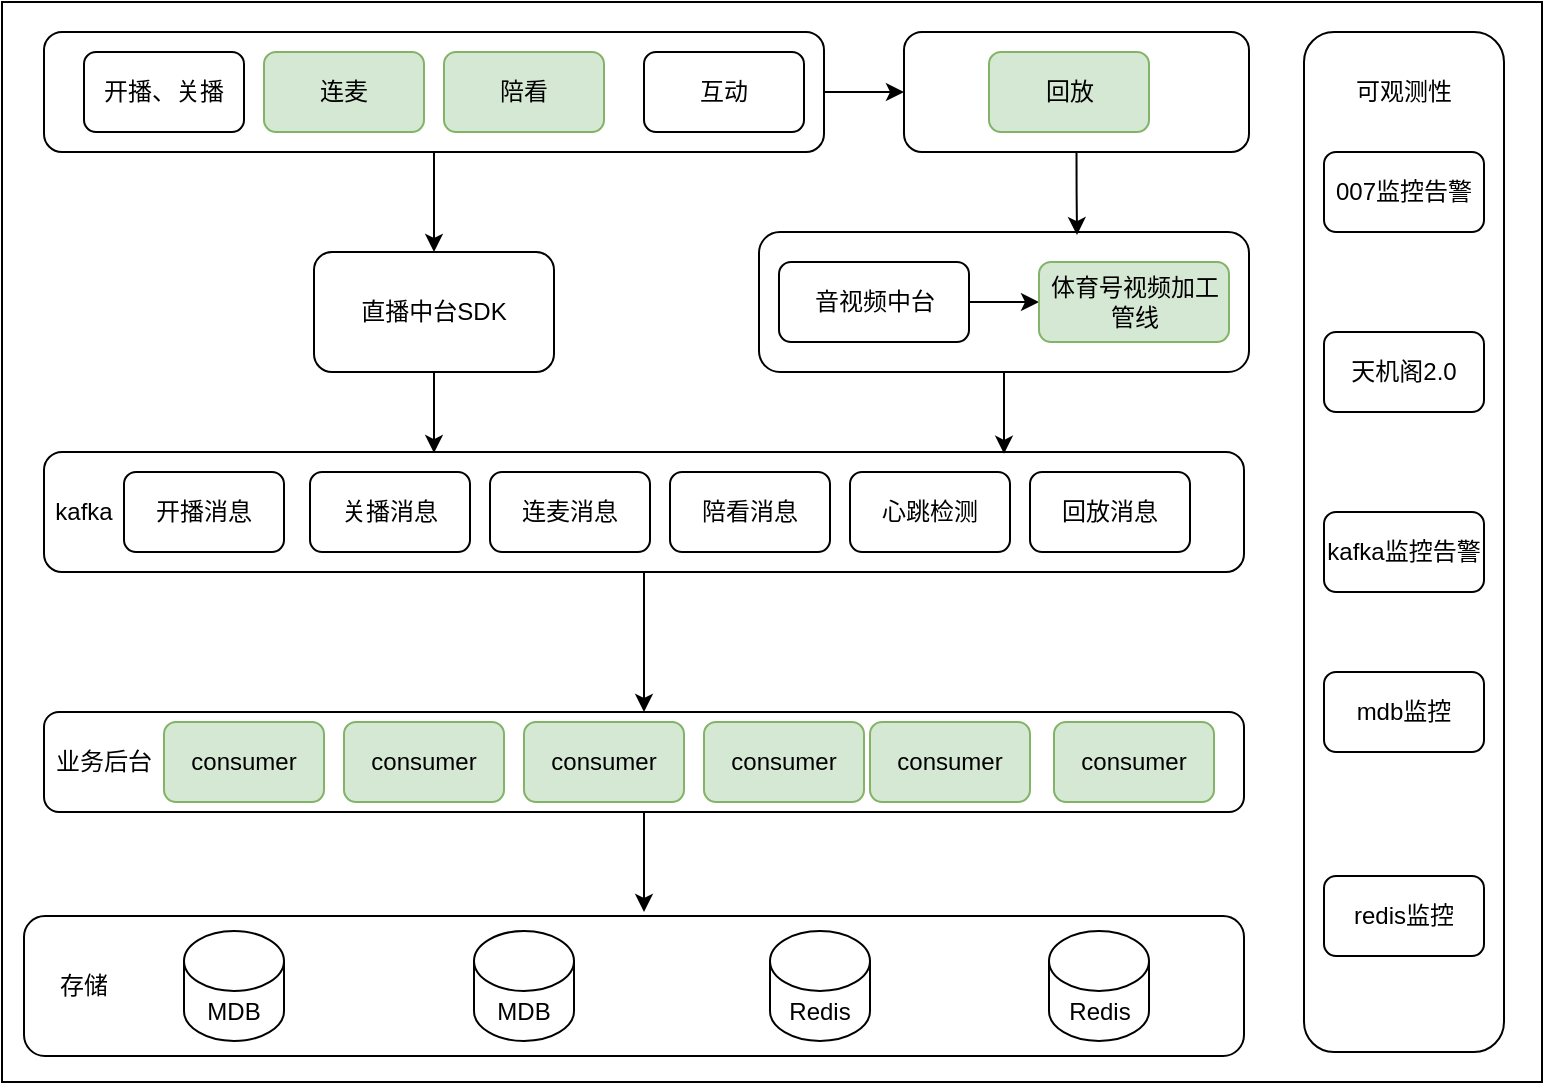 <mxfile version="20.1.1" type="github">
  <diagram id="S06ZDXa4kvDIrcSH82mr" name="Page-1">
    <mxGraphModel dx="1379" dy="809" grid="1" gridSize="10" guides="1" tooltips="1" connect="1" arrows="1" fold="1" page="1" pageScale="1" pageWidth="827" pageHeight="1169" math="0" shadow="0">
      <root>
        <mxCell id="0" />
        <mxCell id="1" parent="0" />
        <mxCell id="aBAsnAVBd_ozb9G8srjK-80" value="" style="rounded=0;whiteSpace=wrap;html=1;" vertex="1" parent="1">
          <mxGeometry x="29" y="15" width="770" height="540" as="geometry" />
        </mxCell>
        <mxCell id="aBAsnAVBd_ozb9G8srjK-47" style="edgeStyle=orthogonalEdgeStyle;rounded=0;orthogonalLoop=1;jettySize=auto;html=1;exitX=0.5;exitY=1;exitDx=0;exitDy=0;entryX=0.325;entryY=0.009;entryDx=0;entryDy=0;entryPerimeter=0;" edge="1" parent="1" source="aBAsnAVBd_ozb9G8srjK-2" target="aBAsnAVBd_ozb9G8srjK-13">
          <mxGeometry relative="1" as="geometry" />
        </mxCell>
        <mxCell id="aBAsnAVBd_ozb9G8srjK-2" value="直播中台SDK" style="rounded=1;whiteSpace=wrap;html=1;" vertex="1" parent="1">
          <mxGeometry x="185" y="140" width="120" height="60" as="geometry" />
        </mxCell>
        <mxCell id="aBAsnAVBd_ozb9G8srjK-9" style="edgeStyle=orthogonalEdgeStyle;rounded=0;orthogonalLoop=1;jettySize=auto;html=1;exitX=0.5;exitY=1;exitDx=0;exitDy=0;entryX=0.5;entryY=0;entryDx=0;entryDy=0;" edge="1" parent="1" source="aBAsnAVBd_ozb9G8srjK-3" target="aBAsnAVBd_ozb9G8srjK-2">
          <mxGeometry relative="1" as="geometry" />
        </mxCell>
        <mxCell id="aBAsnAVBd_ozb9G8srjK-43" style="edgeStyle=orthogonalEdgeStyle;rounded=0;orthogonalLoop=1;jettySize=auto;html=1;exitX=1;exitY=0.5;exitDx=0;exitDy=0;entryX=0;entryY=0.5;entryDx=0;entryDy=0;" edge="1" parent="1" source="aBAsnAVBd_ozb9G8srjK-3" target="aBAsnAVBd_ozb9G8srjK-41">
          <mxGeometry relative="1" as="geometry" />
        </mxCell>
        <mxCell id="aBAsnAVBd_ozb9G8srjK-3" value="" style="rounded=1;whiteSpace=wrap;html=1;" vertex="1" parent="1">
          <mxGeometry x="50" y="30" width="390" height="60" as="geometry" />
        </mxCell>
        <mxCell id="aBAsnAVBd_ozb9G8srjK-4" value="开播、关播" style="rounded=1;whiteSpace=wrap;html=1;" vertex="1" parent="1">
          <mxGeometry x="70" y="40" width="80" height="40" as="geometry" />
        </mxCell>
        <mxCell id="aBAsnAVBd_ozb9G8srjK-5" value="连麦" style="rounded=1;whiteSpace=wrap;html=1;fillColor=#d5e8d4;strokeColor=#82b366;" vertex="1" parent="1">
          <mxGeometry x="160" y="40" width="80" height="40" as="geometry" />
        </mxCell>
        <mxCell id="aBAsnAVBd_ozb9G8srjK-6" value="陪看" style="rounded=1;whiteSpace=wrap;html=1;fillColor=#d5e8d4;strokeColor=#82b366;" vertex="1" parent="1">
          <mxGeometry x="250" y="40" width="80" height="40" as="geometry" />
        </mxCell>
        <mxCell id="aBAsnAVBd_ozb9G8srjK-7" value="互动" style="rounded=1;whiteSpace=wrap;html=1;" vertex="1" parent="1">
          <mxGeometry x="350" y="40" width="80" height="40" as="geometry" />
        </mxCell>
        <mxCell id="aBAsnAVBd_ozb9G8srjK-67" style="edgeStyle=orthogonalEdgeStyle;rounded=0;orthogonalLoop=1;jettySize=auto;html=1;exitX=0.5;exitY=1;exitDx=0;exitDy=0;entryX=0.5;entryY=0;entryDx=0;entryDy=0;" edge="1" parent="1" source="aBAsnAVBd_ozb9G8srjK-13" target="aBAsnAVBd_ozb9G8srjK-18">
          <mxGeometry relative="1" as="geometry" />
        </mxCell>
        <mxCell id="aBAsnAVBd_ozb9G8srjK-13" value="" style="rounded=1;whiteSpace=wrap;html=1;" vertex="1" parent="1">
          <mxGeometry x="50" y="240" width="600" height="60" as="geometry" />
        </mxCell>
        <mxCell id="aBAsnAVBd_ozb9G8srjK-68" style="edgeStyle=orthogonalEdgeStyle;rounded=0;orthogonalLoop=1;jettySize=auto;html=1;exitX=0.5;exitY=1;exitDx=0;exitDy=0;" edge="1" parent="1" source="aBAsnAVBd_ozb9G8srjK-18">
          <mxGeometry relative="1" as="geometry">
            <mxPoint x="350" y="470" as="targetPoint" />
          </mxGeometry>
        </mxCell>
        <mxCell id="aBAsnAVBd_ozb9G8srjK-18" value="" style="rounded=1;whiteSpace=wrap;html=1;" vertex="1" parent="1">
          <mxGeometry x="50" y="370" width="600" height="50" as="geometry" />
        </mxCell>
        <mxCell id="aBAsnAVBd_ozb9G8srjK-20" value="" style="rounded=1;whiteSpace=wrap;html=1;" vertex="1" parent="1">
          <mxGeometry x="40" y="472" width="610" height="70" as="geometry" />
        </mxCell>
        <mxCell id="aBAsnAVBd_ozb9G8srjK-23" value="MDB" style="shape=cylinder3;whiteSpace=wrap;html=1;boundedLbl=1;backgroundOutline=1;size=15;" vertex="1" parent="1">
          <mxGeometry x="120" y="479.5" width="50" height="55" as="geometry" />
        </mxCell>
        <mxCell id="aBAsnAVBd_ozb9G8srjK-24" value="Redis" style="shape=cylinder3;whiteSpace=wrap;html=1;boundedLbl=1;backgroundOutline=1;size=15;" vertex="1" parent="1">
          <mxGeometry x="552.5" y="479.5" width="50" height="55" as="geometry" />
        </mxCell>
        <mxCell id="aBAsnAVBd_ozb9G8srjK-46" style="edgeStyle=orthogonalEdgeStyle;rounded=0;orthogonalLoop=1;jettySize=auto;html=1;exitX=0.5;exitY=1;exitDx=0;exitDy=0;entryX=0.8;entryY=0.015;entryDx=0;entryDy=0;entryPerimeter=0;" edge="1" parent="1" source="aBAsnAVBd_ozb9G8srjK-31" target="aBAsnAVBd_ozb9G8srjK-13">
          <mxGeometry relative="1" as="geometry" />
        </mxCell>
        <mxCell id="aBAsnAVBd_ozb9G8srjK-31" value="" style="rounded=1;whiteSpace=wrap;html=1;" vertex="1" parent="1">
          <mxGeometry x="407.5" y="130" width="245" height="70" as="geometry" />
        </mxCell>
        <mxCell id="aBAsnAVBd_ozb9G8srjK-38" style="edgeStyle=orthogonalEdgeStyle;rounded=0;orthogonalLoop=1;jettySize=auto;html=1;exitX=1;exitY=0.5;exitDx=0;exitDy=0;entryX=0;entryY=0.5;entryDx=0;entryDy=0;" edge="1" parent="1" source="aBAsnAVBd_ozb9G8srjK-35" target="aBAsnAVBd_ozb9G8srjK-37">
          <mxGeometry relative="1" as="geometry" />
        </mxCell>
        <mxCell id="aBAsnAVBd_ozb9G8srjK-35" value="音视频中台" style="rounded=1;whiteSpace=wrap;html=1;" vertex="1" parent="1">
          <mxGeometry x="417.5" y="145" width="95" height="40" as="geometry" />
        </mxCell>
        <mxCell id="aBAsnAVBd_ozb9G8srjK-37" value="体育号视频加工管线" style="rounded=1;whiteSpace=wrap;html=1;fillColor=#d5e8d4;strokeColor=#82b366;" vertex="1" parent="1">
          <mxGeometry x="547.5" y="145" width="95" height="40" as="geometry" />
        </mxCell>
        <mxCell id="aBAsnAVBd_ozb9G8srjK-45" style="edgeStyle=orthogonalEdgeStyle;rounded=0;orthogonalLoop=1;jettySize=auto;html=1;exitX=0.5;exitY=1;exitDx=0;exitDy=0;entryX=0.649;entryY=0.022;entryDx=0;entryDy=0;entryPerimeter=0;" edge="1" parent="1" source="aBAsnAVBd_ozb9G8srjK-41" target="aBAsnAVBd_ozb9G8srjK-31">
          <mxGeometry relative="1" as="geometry" />
        </mxCell>
        <mxCell id="aBAsnAVBd_ozb9G8srjK-41" value="" style="rounded=1;whiteSpace=wrap;html=1;" vertex="1" parent="1">
          <mxGeometry x="480" y="30" width="172.5" height="60" as="geometry" />
        </mxCell>
        <mxCell id="aBAsnAVBd_ozb9G8srjK-42" value="回放" style="rounded=1;whiteSpace=wrap;html=1;fillColor=#d5e8d4;strokeColor=#82b366;" vertex="1" parent="1">
          <mxGeometry x="522.5" y="40" width="80" height="40" as="geometry" />
        </mxCell>
        <mxCell id="aBAsnAVBd_ozb9G8srjK-48" value="consumer" style="rounded=1;whiteSpace=wrap;html=1;fillColor=#d5e8d4;strokeColor=#82b366;" vertex="1" parent="1">
          <mxGeometry x="110" y="375" width="80" height="40" as="geometry" />
        </mxCell>
        <mxCell id="aBAsnAVBd_ozb9G8srjK-49" value="关播消息" style="rounded=1;whiteSpace=wrap;html=1;" vertex="1" parent="1">
          <mxGeometry x="183" y="250" width="80" height="40" as="geometry" />
        </mxCell>
        <mxCell id="aBAsnAVBd_ozb9G8srjK-50" value="连麦消息" style="rounded=1;whiteSpace=wrap;html=1;" vertex="1" parent="1">
          <mxGeometry x="273" y="250" width="80" height="40" as="geometry" />
        </mxCell>
        <mxCell id="aBAsnAVBd_ozb9G8srjK-51" value="陪看消息" style="rounded=1;whiteSpace=wrap;html=1;" vertex="1" parent="1">
          <mxGeometry x="363" y="250" width="80" height="40" as="geometry" />
        </mxCell>
        <mxCell id="aBAsnAVBd_ozb9G8srjK-53" value="心跳检测" style="rounded=1;whiteSpace=wrap;html=1;" vertex="1" parent="1">
          <mxGeometry x="453" y="250" width="80" height="40" as="geometry" />
        </mxCell>
        <mxCell id="aBAsnAVBd_ozb9G8srjK-54" value="回放消息" style="rounded=1;whiteSpace=wrap;html=1;" vertex="1" parent="1">
          <mxGeometry x="543" y="250" width="80" height="40" as="geometry" />
        </mxCell>
        <mxCell id="aBAsnAVBd_ozb9G8srjK-55" value="kafka" style="text;html=1;strokeColor=none;fillColor=none;align=center;verticalAlign=middle;whiteSpace=wrap;rounded=0;" vertex="1" parent="1">
          <mxGeometry x="40" y="255" width="60" height="30" as="geometry" />
        </mxCell>
        <mxCell id="aBAsnAVBd_ozb9G8srjK-56" value="consumer" style="rounded=1;whiteSpace=wrap;html=1;fillColor=#d5e8d4;strokeColor=#82b366;" vertex="1" parent="1">
          <mxGeometry x="200" y="375" width="80" height="40" as="geometry" />
        </mxCell>
        <mxCell id="aBAsnAVBd_ozb9G8srjK-57" value="consumer" style="rounded=1;whiteSpace=wrap;html=1;fillColor=#d5e8d4;strokeColor=#82b366;" vertex="1" parent="1">
          <mxGeometry x="290" y="375" width="80" height="40" as="geometry" />
        </mxCell>
        <mxCell id="aBAsnAVBd_ozb9G8srjK-58" value="consumer" style="rounded=1;whiteSpace=wrap;html=1;fillColor=#d5e8d4;strokeColor=#82b366;" vertex="1" parent="1">
          <mxGeometry x="380" y="375" width="80" height="40" as="geometry" />
        </mxCell>
        <mxCell id="aBAsnAVBd_ozb9G8srjK-59" value="consumer" style="rounded=1;whiteSpace=wrap;html=1;fillColor=#d5e8d4;strokeColor=#82b366;" vertex="1" parent="1">
          <mxGeometry x="555" y="375" width="80" height="40" as="geometry" />
        </mxCell>
        <mxCell id="aBAsnAVBd_ozb9G8srjK-60" value="开播消息" style="rounded=1;whiteSpace=wrap;html=1;" vertex="1" parent="1">
          <mxGeometry x="90" y="250" width="80" height="40" as="geometry" />
        </mxCell>
        <mxCell id="aBAsnAVBd_ozb9G8srjK-61" value="consumer" style="rounded=1;whiteSpace=wrap;html=1;fillColor=#d5e8d4;strokeColor=#82b366;" vertex="1" parent="1">
          <mxGeometry x="463" y="375" width="80" height="40" as="geometry" />
        </mxCell>
        <mxCell id="aBAsnAVBd_ozb9G8srjK-62" value="业务后台" style="text;html=1;strokeColor=none;fillColor=none;align=center;verticalAlign=middle;whiteSpace=wrap;rounded=0;" vertex="1" parent="1">
          <mxGeometry x="50" y="380" width="60" height="30" as="geometry" />
        </mxCell>
        <mxCell id="aBAsnAVBd_ozb9G8srjK-63" value="MDB" style="shape=cylinder3;whiteSpace=wrap;html=1;boundedLbl=1;backgroundOutline=1;size=15;" vertex="1" parent="1">
          <mxGeometry x="265" y="479.5" width="50" height="55" as="geometry" />
        </mxCell>
        <mxCell id="aBAsnAVBd_ozb9G8srjK-65" value="Redis" style="shape=cylinder3;whiteSpace=wrap;html=1;boundedLbl=1;backgroundOutline=1;size=15;" vertex="1" parent="1">
          <mxGeometry x="413" y="479.5" width="50" height="55" as="geometry" />
        </mxCell>
        <mxCell id="aBAsnAVBd_ozb9G8srjK-66" value="存储" style="text;html=1;strokeColor=none;fillColor=none;align=center;verticalAlign=middle;whiteSpace=wrap;rounded=0;" vertex="1" parent="1">
          <mxGeometry x="40" y="492" width="60" height="30" as="geometry" />
        </mxCell>
        <mxCell id="aBAsnAVBd_ozb9G8srjK-70" value="" style="rounded=1;whiteSpace=wrap;html=1;" vertex="1" parent="1">
          <mxGeometry x="680" y="30" width="100" height="510" as="geometry" />
        </mxCell>
        <mxCell id="aBAsnAVBd_ozb9G8srjK-72" value="007监控告警" style="rounded=1;whiteSpace=wrap;html=1;" vertex="1" parent="1">
          <mxGeometry x="690" y="90" width="80" height="40" as="geometry" />
        </mxCell>
        <mxCell id="aBAsnAVBd_ozb9G8srjK-73" value="天机阁2.0" style="rounded=1;whiteSpace=wrap;html=1;" vertex="1" parent="1">
          <mxGeometry x="690" y="180" width="80" height="40" as="geometry" />
        </mxCell>
        <mxCell id="aBAsnAVBd_ozb9G8srjK-74" value="kafka监控告警" style="rounded=1;whiteSpace=wrap;html=1;" vertex="1" parent="1">
          <mxGeometry x="690" y="270" width="80" height="40" as="geometry" />
        </mxCell>
        <mxCell id="aBAsnAVBd_ozb9G8srjK-75" value="mdb监控" style="rounded=1;whiteSpace=wrap;html=1;" vertex="1" parent="1">
          <mxGeometry x="690" y="350" width="80" height="40" as="geometry" />
        </mxCell>
        <mxCell id="aBAsnAVBd_ozb9G8srjK-76" value="redis监控" style="rounded=1;whiteSpace=wrap;html=1;" vertex="1" parent="1">
          <mxGeometry x="690" y="452" width="80" height="40" as="geometry" />
        </mxCell>
        <mxCell id="aBAsnAVBd_ozb9G8srjK-78" value="可观测性" style="text;html=1;strokeColor=none;fillColor=none;align=center;verticalAlign=middle;whiteSpace=wrap;rounded=0;" vertex="1" parent="1">
          <mxGeometry x="700" y="45" width="60" height="30" as="geometry" />
        </mxCell>
      </root>
    </mxGraphModel>
  </diagram>
</mxfile>
